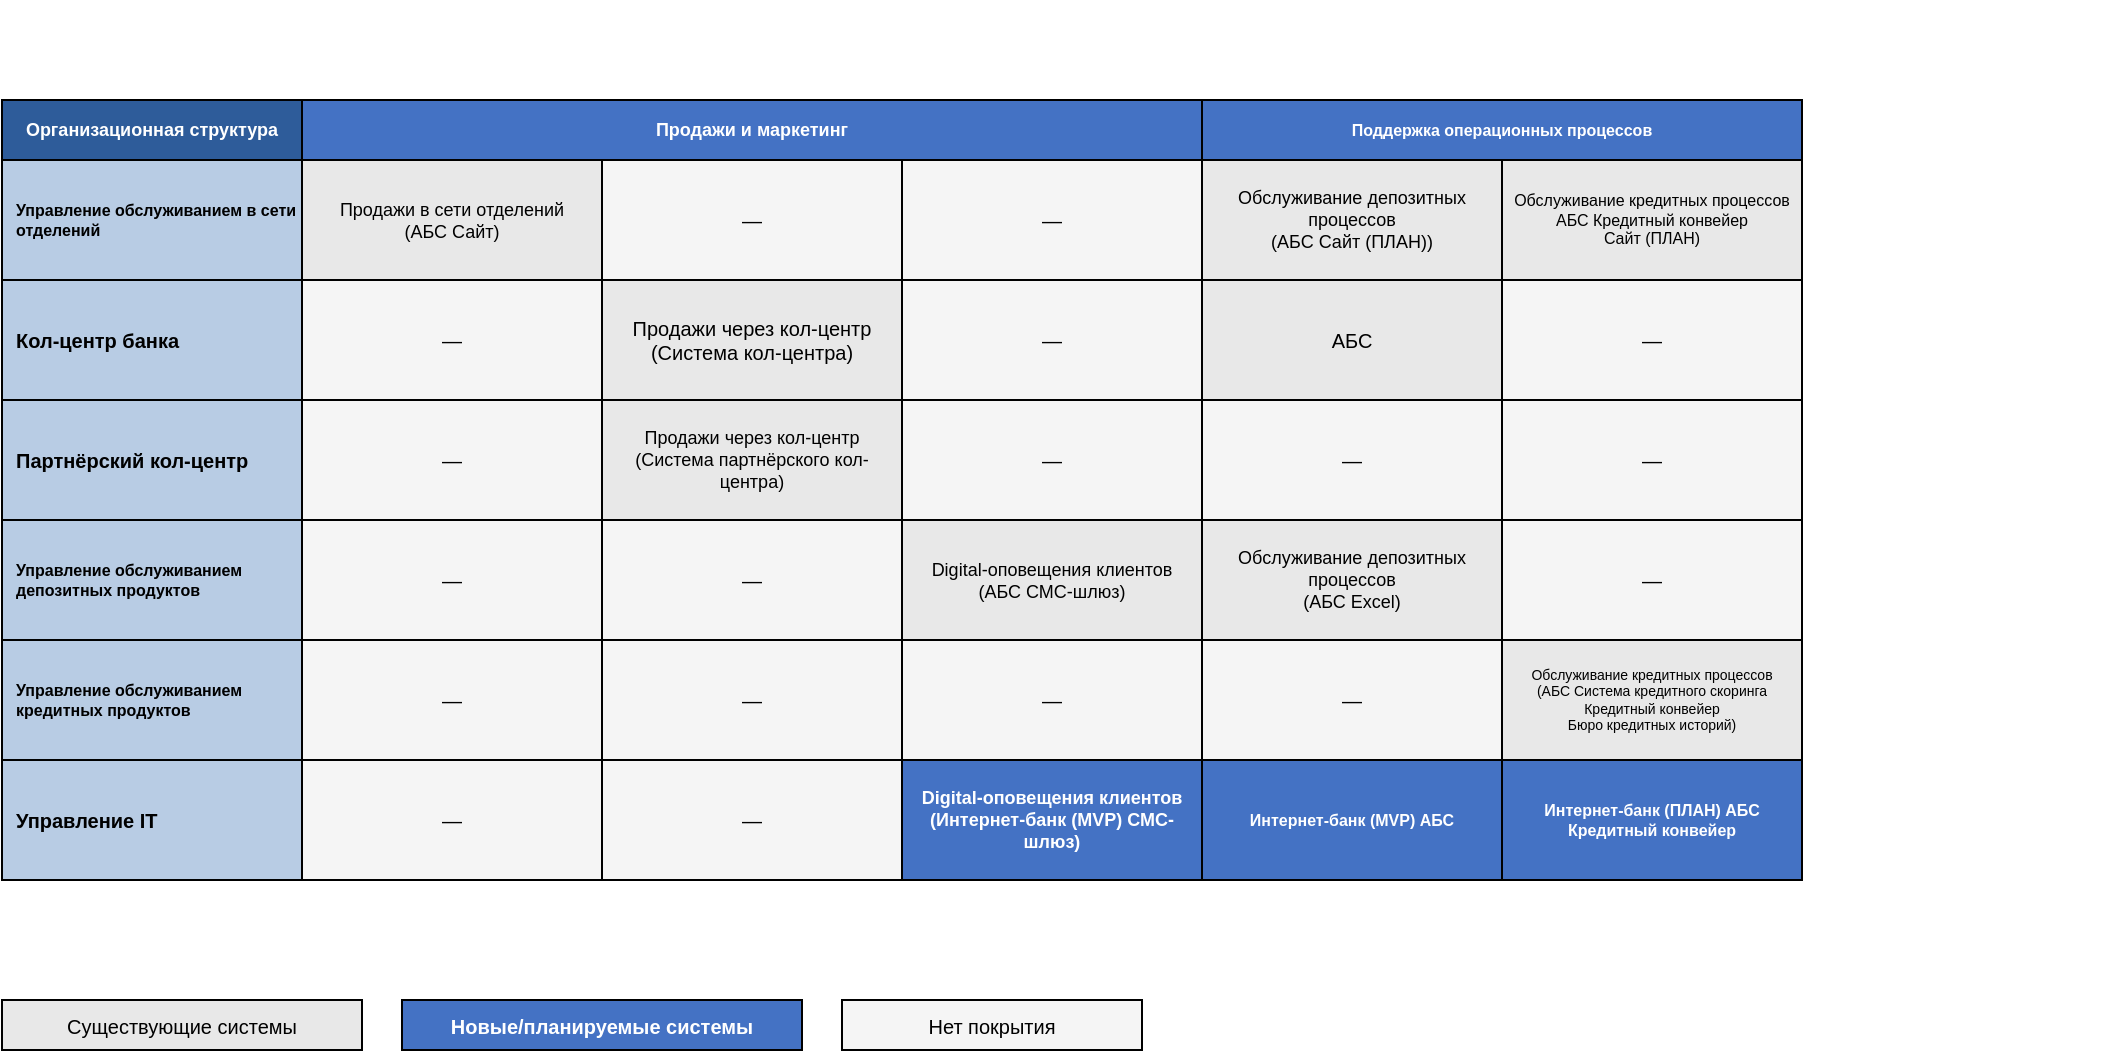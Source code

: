<mxGraphModel dx="1240" dy="851" grid="1" gridSize="10" guides="1" tooltips="1" connect="1" arrows="1" fold="1" page="1" pageScale="1" pageWidth="1654" pageHeight="1169" math="0" shadow="0"><root><mxCell id="0"/><mxCell id="1" parent="0"/><mxCell id="title" value="IT-ландшафт банка &quot;Стандарт&quot; - Бизнес-возможности" style="text;html=1;strokeColor=none;fillColor=none;align=center;verticalAlign=middle;whiteSpace=wrap;rounded=0;fontSize=18;fontStyle=1;fontColor=#FFFFFF;" parent="1" vertex="1"><mxGeometry x="40" y="30" width="1050" height="40" as="geometry"/></mxCell><mxCell id="corner-label" value="Организационная структура" style="rounded=0;whiteSpace=wrap;html=1;fillColor=#2E5C9A;strokeColor=#000000;fontSize=9;fontStyle=1;fontColor=#FFFFFF;align=center;verticalAlign=middle;" parent="1" vertex="1"><mxGeometry x="40" y="80" width="150" height="30" as="geometry"/></mxCell><mxCell id="col1-header" value="Продажи и маркетинг" style="rounded=0;whiteSpace=wrap;html=1;fillColor=#4472C4;strokeColor=#000000;fontSize=9;fontStyle=1;fontColor=#FFFFFF;align=center;verticalAlign=middle;" parent="1" vertex="1"><mxGeometry x="190" y="80" width="450" height="30" as="geometry"/></mxCell><mxCell id="col4-header" value="Поддержка операционных процессов" style="rounded=0;whiteSpace=wrap;html=1;fillColor=#4472C4;strokeColor=#000000;fontSize=8;fontStyle=1;fontColor=#FFFFFF;align=center;verticalAlign=middle;" parent="1" vertex="1"><mxGeometry x="640" y="80" width="300" height="30" as="geometry"/></mxCell><mxCell id="row1-header" value="Управление обслуживанием в сети отделений" style="rounded=0;whiteSpace=wrap;html=1;fillColor=#B8CCE4;strokeColor=#000000;fontSize=8;fontStyle=1;fontColor=#000000;align=left;verticalAlign=middle;spacingLeft=5;" parent="1" vertex="1"><mxGeometry x="40" y="110" width="150" height="60" as="geometry"/></mxCell><mxCell id="r1c1" value="Продажи в сети отделений&lt;br&gt;(АБС Сайт)" style="rounded=0;whiteSpace=wrap;html=1;fillColor=#E8E8E8;strokeColor=#000000;fontSize=9;align=center;verticalAlign=middle;" parent="1" vertex="1"><mxGeometry x="190" y="110" width="150" height="60" as="geometry"/></mxCell><mxCell id="r1c2" value="—" style="rounded=0;whiteSpace=wrap;html=1;fillColor=#F5F5F5;strokeColor=#000000;fontSize=10;align=center;verticalAlign=middle;" parent="1" vertex="1"><mxGeometry x="340" y="110" width="150" height="60" as="geometry"/></mxCell><mxCell id="r1c3" value="—" style="rounded=0;whiteSpace=wrap;html=1;fillColor=#F5F5F5;strokeColor=#000000;fontSize=10;align=center;verticalAlign=middle;" parent="1" vertex="1"><mxGeometry x="490" y="110" width="150" height="60" as="geometry"/></mxCell><mxCell id="r1c4" value="Обслуживание депозитных процессов&lt;br&gt;(АБС Сайт (ПЛАН))" style="rounded=0;whiteSpace=wrap;html=1;fillColor=#E8E8E8;strokeColor=#000000;fontSize=9;align=center;verticalAlign=middle;" parent="1" vertex="1"><mxGeometry x="640" y="110" width="150" height="60" as="geometry"/></mxCell><mxCell id="r1c5" value="Обслуживание кредитных процессов&lt;br&gt;АБС Кредитный конвейер &lt;br&gt;Сайт (ПЛАН)" style="rounded=0;whiteSpace=wrap;html=1;fillColor=#E8E8E8;strokeColor=#000000;fontSize=8;align=center;verticalAlign=middle;" parent="1" vertex="1"><mxGeometry x="790" y="110" width="150" height="60" as="geometry"/></mxCell><mxCell id="row2-header" value="Кол-центр банка" style="rounded=0;whiteSpace=wrap;html=1;fillColor=#B8CCE4;strokeColor=#000000;fontSize=10;fontStyle=1;fontColor=#000000;align=left;verticalAlign=middle;spacingLeft=5;" parent="1" vertex="1"><mxGeometry x="40" y="170" width="150" height="60" as="geometry"/></mxCell><mxCell id="r2c1" value="—" style="rounded=0;whiteSpace=wrap;html=1;fillColor=#F5F5F5;strokeColor=#000000;fontSize=10;align=center;verticalAlign=middle;" parent="1" vertex="1"><mxGeometry x="190" y="170" width="150" height="60" as="geometry"/></mxCell><mxCell id="r2c2" value="Продажи через кол-центр&lt;br&gt;(Система кол-центра)" style="rounded=0;whiteSpace=wrap;html=1;fillColor=#E8E8E8;strokeColor=#000000;fontSize=10;align=center;verticalAlign=middle;" parent="1" vertex="1"><mxGeometry x="340" y="170" width="150" height="60" as="geometry"/></mxCell><mxCell id="r2c3" value="—" style="rounded=0;whiteSpace=wrap;html=1;fillColor=#F5F5F5;strokeColor=#000000;fontSize=10;align=center;verticalAlign=middle;" parent="1" vertex="1"><mxGeometry x="490" y="170" width="150" height="60" as="geometry"/></mxCell><mxCell id="r2c4" value="АБС" style="rounded=0;whiteSpace=wrap;html=1;fillColor=#E8E8E8;strokeColor=#000000;fontSize=10;align=center;verticalAlign=middle;" parent="1" vertex="1"><mxGeometry x="640" y="170" width="150" height="60" as="geometry"/></mxCell><mxCell id="row3-header" value="Партнёрский кол-центр" style="rounded=0;whiteSpace=wrap;html=1;fillColor=#B8CCE4;strokeColor=#000000;fontSize=10;fontStyle=1;fontColor=#000000;align=left;verticalAlign=middle;spacingLeft=5;" parent="1" vertex="1"><mxGeometry x="40" y="230" width="150" height="60" as="geometry"/></mxCell><mxCell id="r3c1" value="—" style="rounded=0;whiteSpace=wrap;html=1;fillColor=#F5F5F5;strokeColor=#000000;fontSize=10;align=center;verticalAlign=middle;" parent="1" vertex="1"><mxGeometry x="190" y="230" width="150" height="60" as="geometry"/></mxCell><mxCell id="r3c2" value="Продажи через кол-центр&lt;br&gt;(Система партнёрского кол-центра)" style="rounded=0;whiteSpace=wrap;html=1;fillColor=#E8E8E8;strokeColor=#000000;fontSize=9;align=center;verticalAlign=middle;" parent="1" vertex="1"><mxGeometry x="340" y="230" width="150" height="60" as="geometry"/></mxCell><mxCell id="r3c3" value="—" style="rounded=0;whiteSpace=wrap;html=1;fillColor=#F5F5F5;strokeColor=#000000;fontSize=10;align=center;verticalAlign=middle;" parent="1" vertex="1"><mxGeometry x="490" y="230" width="150" height="60" as="geometry"/></mxCell><mxCell id="r3c4" value="—" style="rounded=0;whiteSpace=wrap;html=1;fillColor=#F5F5F5;strokeColor=#000000;fontSize=10;align=center;verticalAlign=middle;" parent="1" vertex="1"><mxGeometry x="640" y="230" width="150" height="60" as="geometry"/></mxCell><mxCell id="r3c5" value="—" style="rounded=0;whiteSpace=wrap;html=1;fillColor=#F5F5F5;strokeColor=#000000;fontSize=10;align=center;verticalAlign=middle;" parent="1" vertex="1"><mxGeometry x="790" y="230" width="150" height="60" as="geometry"/></mxCell><mxCell id="row4-header" value="Управление обслуживанием депозитных продуктов" style="rounded=0;whiteSpace=wrap;html=1;fillColor=#B8CCE4;strokeColor=#000000;fontSize=8;fontStyle=1;fontColor=#000000;align=left;verticalAlign=middle;spacingLeft=5;" parent="1" vertex="1"><mxGeometry x="40" y="290" width="150" height="60" as="geometry"/></mxCell><mxCell id="r4c1" value="—" style="rounded=0;whiteSpace=wrap;html=1;fillColor=#F5F5F5;strokeColor=#000000;fontSize=10;align=center;verticalAlign=middle;" parent="1" vertex="1"><mxGeometry x="190" y="290" width="150" height="60" as="geometry"/></mxCell><mxCell id="r4c2" value="—" style="rounded=0;whiteSpace=wrap;html=1;fillColor=#F5F5F5;strokeColor=#000000;fontSize=10;align=center;verticalAlign=middle;" parent="1" vertex="1"><mxGeometry x="340" y="290" width="150" height="60" as="geometry"/></mxCell><mxCell id="r4c3" value="Digital-оповещения клиентов&lt;br&gt;(АБС СМС-шлюз)" style="rounded=0;whiteSpace=wrap;html=1;fillColor=#E8E8E8;strokeColor=#000000;fontSize=9;align=center;verticalAlign=middle;" parent="1" vertex="1"><mxGeometry x="490" y="290" width="150" height="60" as="geometry"/></mxCell><mxCell id="r4c4" value="Обслуживание депозитных процессов&lt;br&gt;(АБС Excel)" style="rounded=0;whiteSpace=wrap;html=1;fillColor=#E8E8E8;strokeColor=#000000;fontSize=9;align=center;verticalAlign=middle;" parent="1" vertex="1"><mxGeometry x="640" y="290" width="150" height="60" as="geometry"/></mxCell><mxCell id="row5-header" value="Управление обслуживанием кредитных продуктов" style="rounded=0;whiteSpace=wrap;html=1;fillColor=#B8CCE4;strokeColor=#000000;fontSize=8;fontStyle=1;fontColor=#000000;align=left;verticalAlign=middle;spacingLeft=5;" parent="1" vertex="1"><mxGeometry x="40" y="350" width="150" height="60" as="geometry"/></mxCell><mxCell id="r5c1" value="—" style="rounded=0;whiteSpace=wrap;html=1;fillColor=#F5F5F5;strokeColor=#000000;fontSize=10;align=center;verticalAlign=middle;" parent="1" vertex="1"><mxGeometry x="190" y="350" width="150" height="60" as="geometry"/></mxCell><mxCell id="r5c5" value="Обслуживание кредитных процессов&lt;br&gt;(АБС Система кредитного скоринга &lt;br&gt;Кредитный конвейер &lt;br&gt;Бюро кредитных историй)" style="rounded=0;whiteSpace=wrap;html=1;fillColor=#E8E8E8;strokeColor=#000000;fontSize=7;align=center;verticalAlign=middle;" parent="1" vertex="1"><mxGeometry x="790" y="350" width="150" height="60" as="geometry"/></mxCell><mxCell id="row6-header" value="Управление IT" style="rounded=0;whiteSpace=wrap;html=1;fillColor=#B8CCE4;strokeColor=#000000;fontSize=10;fontStyle=1;fontColor=#000000;align=left;verticalAlign=middle;spacingLeft=5;" parent="1" vertex="1"><mxGeometry x="40" y="410" width="150" height="60" as="geometry"/></mxCell><mxCell id="r6c1" value="—" style="rounded=0;whiteSpace=wrap;html=1;fillColor=#F5F5F5;strokeColor=#000000;fontSize=10;align=center;verticalAlign=middle;" parent="1" vertex="1"><mxGeometry x="190" y="410" width="150" height="60" as="geometry"/></mxCell><mxCell id="r6c2" value="—" style="rounded=0;whiteSpace=wrap;html=1;fillColor=#F5F5F5;strokeColor=#000000;fontSize=10;align=center;verticalAlign=middle;" parent="1" vertex="1"><mxGeometry x="340" y="410" width="150" height="60" as="geometry"/></mxCell><mxCell id="r6c3" value="Digital-оповещения клиентов&lt;br&gt;(Интернет-банк (MVP) СМС-шлюз)" style="rounded=0;whiteSpace=wrap;html=1;fillColor=#4472C4;strokeColor=#000000;fontSize=9;fontStyle=1;fontColor=#FFFFFF;align=center;verticalAlign=middle;" parent="1" vertex="1"><mxGeometry x="490" y="410" width="150" height="60" as="geometry"/></mxCell><mxCell id="r6c4" value="Интернет-банк (MVP) АБС" style="rounded=0;whiteSpace=wrap;html=1;fillColor=#4472C4;strokeColor=#000000;fontSize=8;fontStyle=1;fontColor=#FFFFFF;align=center;verticalAlign=middle;" parent="1" vertex="1"><mxGeometry x="640" y="410" width="150" height="60" as="geometry"/></mxCell><mxCell id="r6c5" value="Интернет-банк (ПЛАН) АБС Кредитный конвейер" style="rounded=0;whiteSpace=wrap;html=1;fillColor=#4472C4;strokeColor=#000000;fontSize=8;fontStyle=1;fontColor=#FFFFFF;align=center;verticalAlign=middle;" parent="1" vertex="1"><mxGeometry x="790" y="410" width="150" height="60" as="geometry"/></mxCell><mxCell id="legend-title" value="Легенда:" style="text;html=1;strokeColor=none;fillColor=none;align=left;verticalAlign=middle;whiteSpace=wrap;rounded=0;fontSize=12;fontStyle=1;fontColor=#FFFFFF;" parent="1" vertex="1"><mxGeometry x="40" y="500" width="100" height="30" as="geometry"/></mxCell><mxCell id="legend-existing" value="Существующие системы" style="rounded=0;whiteSpace=wrap;html=1;fillColor=#E8E8E8;strokeColor=#000000;fontSize=10;" parent="1" vertex="1"><mxGeometry x="40" y="530" width="180" height="25" as="geometry"/></mxCell><mxCell id="legend-new" value="Новые/планируемые системы" style="rounded=0;whiteSpace=wrap;html=1;fillColor=#4472C4;strokeColor=#000000;fontSize=10;fontStyle=1;fontColor=#FFFFFF;" parent="1" vertex="1"><mxGeometry x="240" y="530" width="200" height="25" as="geometry"/></mxCell><mxCell id="legend-empty" value="Нет покрытия" style="rounded=0;whiteSpace=wrap;html=1;fillColor=#F5F5F5;strokeColor=#000000;fontSize=10;" parent="1" vertex="1"><mxGeometry x="460" y="530" width="150" height="25" as="geometry"/></mxCell><mxCell id="2" value="—" style="rounded=0;whiteSpace=wrap;html=1;fillColor=#F5F5F5;strokeColor=#000000;fontSize=10;align=center;verticalAlign=middle;" parent="1" vertex="1"><mxGeometry x="790" y="170" width="150" height="60" as="geometry"/></mxCell><mxCell id="3" value="—" style="rounded=0;whiteSpace=wrap;html=1;fillColor=#F5F5F5;strokeColor=#000000;fontSize=10;align=center;verticalAlign=middle;" parent="1" vertex="1"><mxGeometry x="790" y="290" width="150" height="60" as="geometry"/></mxCell><mxCell id="4" value="—" style="rounded=0;whiteSpace=wrap;html=1;fillColor=#F5F5F5;strokeColor=#000000;fontSize=10;align=center;verticalAlign=middle;" parent="1" vertex="1"><mxGeometry x="640" y="350" width="150" height="60" as="geometry"/></mxCell><mxCell id="5" value="—" style="rounded=0;whiteSpace=wrap;html=1;fillColor=#F5F5F5;strokeColor=#000000;fontSize=10;align=center;verticalAlign=middle;" parent="1" vertex="1"><mxGeometry x="490" y="350" width="150" height="60" as="geometry"/></mxCell><mxCell id="6" value="—" style="rounded=0;whiteSpace=wrap;html=1;fillColor=#F5F5F5;strokeColor=#000000;fontSize=10;align=center;verticalAlign=middle;" parent="1" vertex="1"><mxGeometry x="340" y="350" width="150" height="60" as="geometry"/></mxCell></root></mxGraphModel>